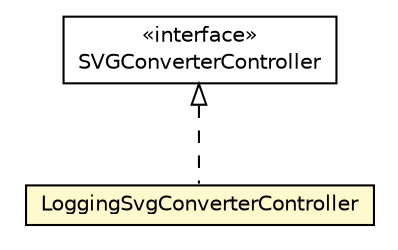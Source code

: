 #!/usr/local/bin/dot
#
# Class diagram 
# Generated by UMLGraph version R5_6-24-gf6e263 (http://www.umlgraph.org/)
#

digraph G {
	edge [fontname="Helvetica",fontsize=10,labelfontname="Helvetica",labelfontsize=10];
	node [fontname="Helvetica",fontsize=10,shape=plaintext];
	nodesep=0.25;
	ranksep=0.5;
	// net.trajano.mojo.batik.internal.LoggingSvgConverterController
	c36 [label=<<table title="net.trajano.mojo.batik.internal.LoggingSvgConverterController" border="0" cellborder="1" cellspacing="0" cellpadding="2" port="p" bgcolor="lemonChiffon" href="./LoggingSvgConverterController.html">
		<tr><td><table border="0" cellspacing="0" cellpadding="1">
<tr><td align="center" balign="center"> LoggingSvgConverterController </td></tr>
		</table></td></tr>
		</table>>, URL="./LoggingSvgConverterController.html", fontname="Helvetica", fontcolor="black", fontsize=10.0];
	//net.trajano.mojo.batik.internal.LoggingSvgConverterController implements org.apache.batik.apps.rasterizer.SVGConverterController
	c37:p -> c36:p [dir=back,arrowtail=empty,style=dashed];
	// org.apache.batik.apps.rasterizer.SVGConverterController
	c37 [label=<<table title="org.apache.batik.apps.rasterizer.SVGConverterController" border="0" cellborder="1" cellspacing="0" cellpadding="2" port="p" href="http://java.sun.com/j2se/1.4.2/docs/api/org/apache/batik/apps/rasterizer/SVGConverterController.html">
		<tr><td><table border="0" cellspacing="0" cellpadding="1">
<tr><td align="center" balign="center"> &#171;interface&#187; </td></tr>
<tr><td align="center" balign="center"> SVGConverterController </td></tr>
		</table></td></tr>
		</table>>, URL="http://java.sun.com/j2se/1.4.2/docs/api/org/apache/batik/apps/rasterizer/SVGConverterController.html", fontname="Helvetica", fontcolor="black", fontsize=10.0];
}

